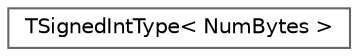 digraph "Graphical Class Hierarchy"
{
 // INTERACTIVE_SVG=YES
 // LATEX_PDF_SIZE
  bgcolor="transparent";
  edge [fontname=Helvetica,fontsize=10,labelfontname=Helvetica,labelfontsize=10];
  node [fontname=Helvetica,fontsize=10,shape=box,height=0.2,width=0.4];
  rankdir="LR";
  Node0 [id="Node000000",label="TSignedIntType\< NumBytes \>",height=0.2,width=0.4,color="grey40", fillcolor="white", style="filled",URL="$dc/d00/structTSignedIntType.html",tooltip="Type trait which yields a signed integer type of a given number of bytes."];
}
